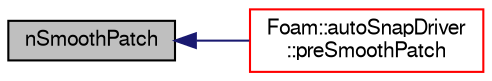digraph "nSmoothPatch"
{
  bgcolor="transparent";
  edge [fontname="FreeSans",fontsize="10",labelfontname="FreeSans",labelfontsize="10"];
  node [fontname="FreeSans",fontsize="10",shape=record];
  rankdir="LR";
  Node3 [label="nSmoothPatch",height=0.2,width=0.4,color="black", fillcolor="grey75", style="filled", fontcolor="black"];
  Node3 -> Node4 [dir="back",color="midnightblue",fontsize="10",style="solid",fontname="FreeSans"];
  Node4 [label="Foam::autoSnapDriver\l::preSmoothPatch",height=0.2,width=0.4,color="red",URL="$a24622.html#a5328524e4037f1f8ecb542c16492d6b9",tooltip="Smooth the mesh (patch and internal) to increase visibility. "];
}
